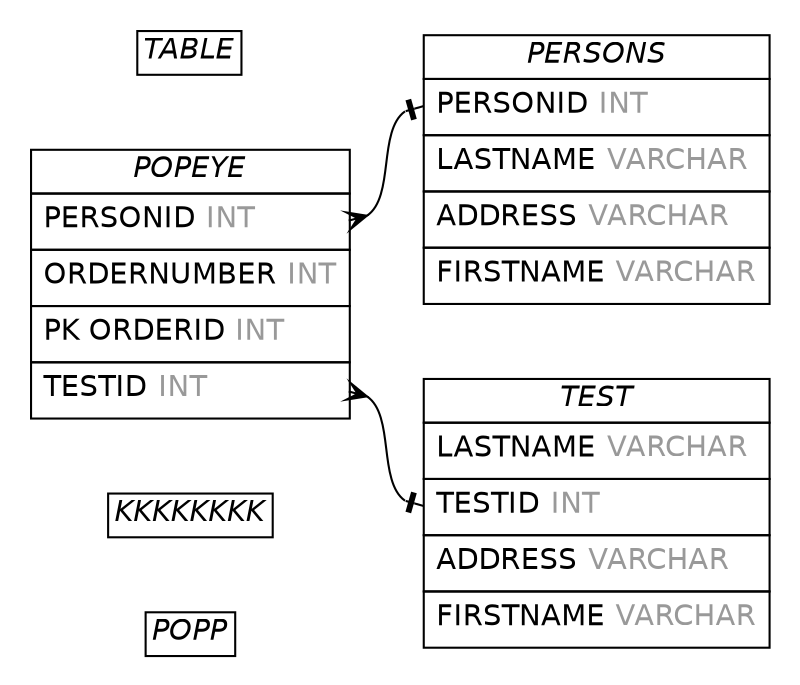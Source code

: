 /* created with ERDot < https://github.com/ehne/ERDot > */
digraph G {
    graph [
        nodesep=0.5;
        rankdir="LR";
        cencentrate=true;
        splines="spline";
        fontname="Helvetica";
        pad="0.2,0.2",
        label="",
        
    ];
    
    node [shape=plain, fontname="Helvetica"];
    edge [
        dir=both,
        fontsize=12,
        arrowsize=0.9,
        penwidth=1.0,
        labelangle=32,
        labeldistance=1.8,
        fontname="Helvetica"
    ];
    
    POPP [ label=<
        <table border="0" cellborder="1" cellspacing="0" >
        <tr><td><i>POPP</i></td></tr>
    </table>>];
    KKKKKKKK [ label=<
        <table border="0" cellborder="1" cellspacing="0" >
        <tr><td><i>KKKKKKKK</i></td></tr>
    </table>>];
    PERSONS [ label=<
        <table border="0" cellborder="1" cellspacing="0" >
        <tr><td><i>PERSONS</i></td></tr>
        <tr><td port="PERSONID" align="left" cellpadding="5">PERSONID <font color="grey60">INT</font></td></tr>
        <tr><td port="LASTNAME" align="left" cellpadding="5">LASTNAME <font color="grey60">VARCHAR</font></td></tr>
        <tr><td port="ADDRESS" align="left" cellpadding="5">ADDRESS <font color="grey60">VARCHAR</font></td></tr>
        <tr><td port="FIRSTNAME" align="left" cellpadding="5">FIRSTNAME <font color="grey60">VARCHAR</font></td></tr>
    </table>>];
    TEST [ label=<
        <table border="0" cellborder="1" cellspacing="0" >
        <tr><td><i>TEST</i></td></tr>
        <tr><td port="LASTNAME" align="left" cellpadding="5">LASTNAME <font color="grey60">VARCHAR</font></td></tr>
        <tr><td port="TESTID" align="left" cellpadding="5">TESTID <font color="grey60">INT</font></td></tr>
        <tr><td port="ADDRESS" align="left" cellpadding="5">ADDRESS <font color="grey60">VARCHAR</font></td></tr>
        <tr><td port="FIRSTNAME" align="left" cellpadding="5">FIRSTNAME <font color="grey60">VARCHAR</font></td></tr>
    </table>>];
    TABLE [ label=<
        <table border="0" cellborder="1" cellspacing="0" >
        <tr><td><i>TABLE</i></td></tr>
    </table>>];
    POPEYE [ label=<
        <table border="0" cellborder="1" cellspacing="0" >
        <tr><td><i>POPEYE</i></td></tr>
        <tr><td port="PERSONID" align="left" cellpadding="5">PERSONID <font color="grey60">INT</font></td></tr>
        <tr><td port="ORDERNUMBER" align="left" cellpadding="5">ORDERNUMBER <font color="grey60">INT</font></td></tr>
        <tr><td port="ORDERID" align="left" cellpadding="5">PK ORDERID <font color="grey60">INT</font></td></tr>
        <tr><td port="TESTID" align="left" cellpadding="5">TESTID <font color="grey60">INT</font></td></tr>
    </table>>];


    POPEYE:PERSONID->PERSONS:PERSONID [
        arrowhead=noneotee,

        arrowtail=ocrow,
    ];


    POPEYE:TESTID->TEST:TESTID [
        arrowhead=noneotee,

        arrowtail=ocrow,
    ];



    

}
